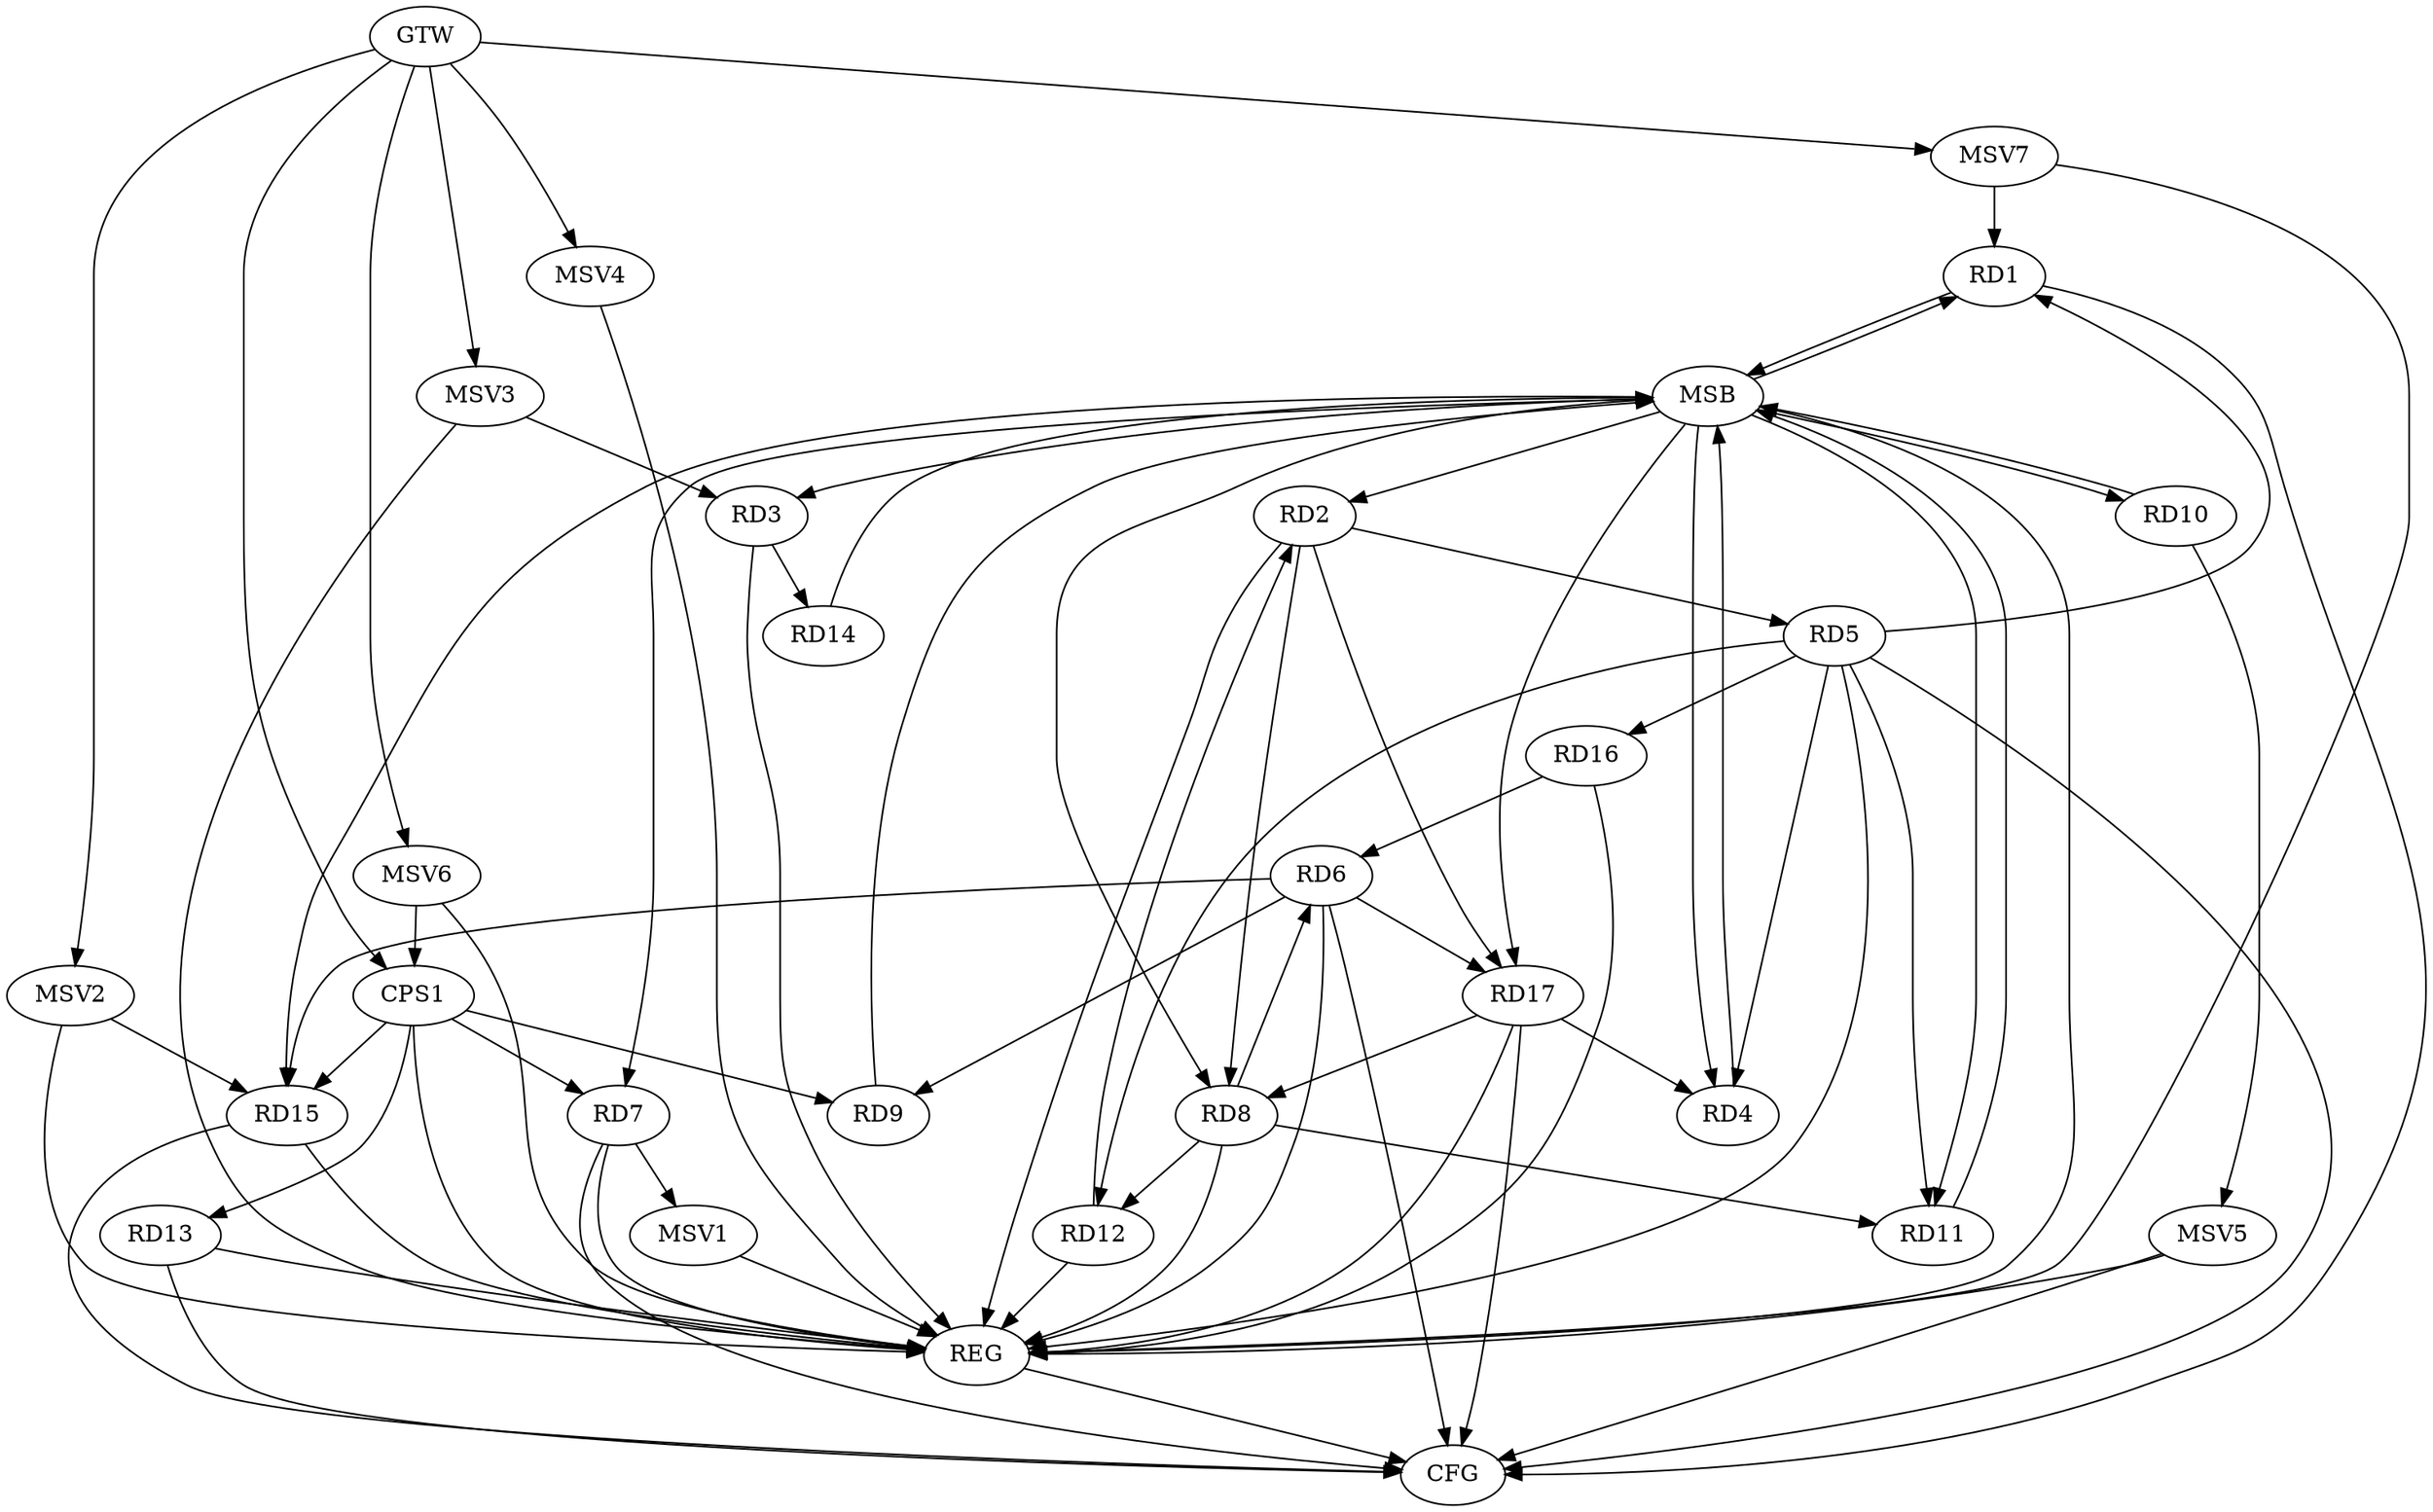 strict digraph G {
  RD1 [ label="RD1" ];
  RD2 [ label="RD2" ];
  RD3 [ label="RD3" ];
  RD4 [ label="RD4" ];
  RD5 [ label="RD5" ];
  RD6 [ label="RD6" ];
  RD7 [ label="RD7" ];
  RD8 [ label="RD8" ];
  RD9 [ label="RD9" ];
  RD10 [ label="RD10" ];
  RD11 [ label="RD11" ];
  RD12 [ label="RD12" ];
  RD13 [ label="RD13" ];
  RD14 [ label="RD14" ];
  RD15 [ label="RD15" ];
  RD16 [ label="RD16" ];
  RD17 [ label="RD17" ];
  CPS1 [ label="CPS1" ];
  GTW [ label="GTW" ];
  REG [ label="REG" ];
  MSB [ label="MSB" ];
  CFG [ label="CFG" ];
  MSV1 [ label="MSV1" ];
  MSV2 [ label="MSV2" ];
  MSV3 [ label="MSV3" ];
  MSV4 [ label="MSV4" ];
  MSV5 [ label="MSV5" ];
  MSV6 [ label="MSV6" ];
  MSV7 [ label="MSV7" ];
  RD2 -> RD5;
  RD2 -> RD8;
  RD12 -> RD2;
  RD2 -> RD17;
  RD3 -> RD14;
  RD5 -> RD4;
  RD17 -> RD4;
  RD5 -> RD11;
  RD5 -> RD12;
  RD5 -> RD16;
  RD8 -> RD6;
  RD6 -> RD9;
  RD6 -> RD15;
  RD16 -> RD6;
  RD6 -> RD17;
  RD8 -> RD11;
  RD8 -> RD12;
  RD17 -> RD8;
  CPS1 -> RD7;
  CPS1 -> RD9;
  CPS1 -> RD13;
  CPS1 -> RD15;
  GTW -> CPS1;
  RD2 -> REG;
  RD3 -> REG;
  RD5 -> REG;
  RD6 -> REG;
  RD7 -> REG;
  RD8 -> REG;
  RD12 -> REG;
  RD13 -> REG;
  RD15 -> REG;
  RD16 -> REG;
  RD17 -> REG;
  CPS1 -> REG;
  RD1 -> MSB;
  MSB -> RD10;
  MSB -> REG;
  RD4 -> MSB;
  MSB -> RD8;
  MSB -> RD17;
  RD9 -> MSB;
  RD10 -> MSB;
  MSB -> RD4;
  MSB -> RD11;
  MSB -> RD15;
  RD11 -> MSB;
  MSB -> RD3;
  RD14 -> MSB;
  MSB -> RD1;
  MSB -> RD2;
  MSB -> RD7;
  RD1 -> CFG;
  RD13 -> CFG;
  RD17 -> CFG;
  RD15 -> CFG;
  RD7 -> CFG;
  RD5 -> CFG;
  RD6 -> CFG;
  REG -> CFG;
  RD5 -> RD1;
  RD7 -> MSV1;
  MSV1 -> REG;
  MSV2 -> RD15;
  GTW -> MSV2;
  MSV2 -> REG;
  MSV3 -> RD3;
  GTW -> MSV3;
  MSV3 -> REG;
  GTW -> MSV4;
  MSV4 -> REG;
  RD10 -> MSV5;
  MSV5 -> REG;
  MSV5 -> CFG;
  MSV6 -> CPS1;
  GTW -> MSV6;
  MSV6 -> REG;
  MSV7 -> RD1;
  GTW -> MSV7;
  MSV7 -> REG;
}
